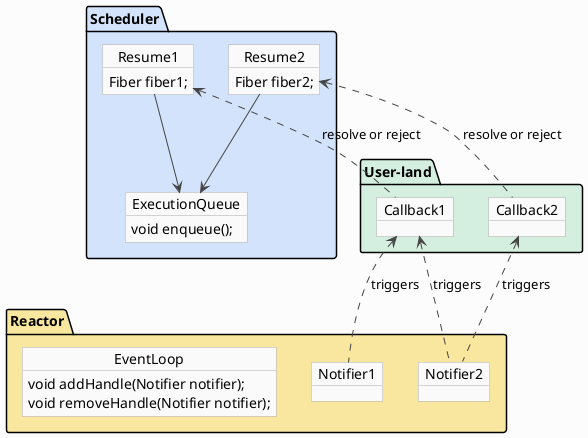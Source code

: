
@startuml

skinparam backgroundColor #fcfcfc
skinparam packageBackgroundColor #f0f0f0
skinparam objectBackgroundColor #fafafa
skinparam objectBorderColor #aaaaaa
skinparam arrowColor #444444

package "Scheduler" #d3e3fc {
    object Resume1 {
        Fiber fiber1;
    }

    object Resume2 {
        Fiber fiber2;
    }

    object ExecutionQueue {
        void enqueue();
    }
}

package "Reactor" #f9e79f {
    object Notifier1
    object Notifier2

    object EventLoop {
        void addHandle(Notifier notifier);
        void removeHandle(Notifier notifier);
    }
}

package "User-land" #d4efdf {
    object Callback1
    object Callback2
}

Callback1 <.. Notifier1 : triggers
Resume1 <.. Callback1 : resolve or reject
Resume1 --> ExecutionQueue

Callback2 <.. Notifier2 : triggers
Resume2 <.. Callback2 : resolve or reject
Resume2 --> ExecutionQueue

Callback1 <.. Notifier2 : triggers

@enduml


